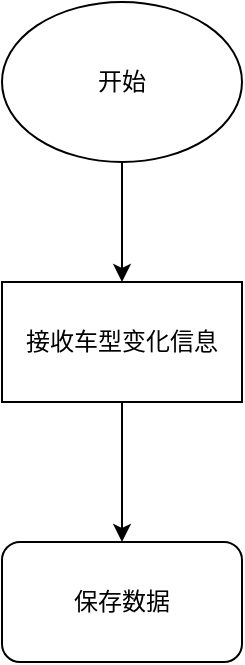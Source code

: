 <mxfile version="21.7.5" type="github">
  <diagram name="第 1 页" id="V5nuMK_EZN0PMGifXS_w">
    <mxGraphModel dx="1434" dy="782" grid="1" gridSize="10" guides="1" tooltips="1" connect="1" arrows="1" fold="1" page="1" pageScale="1" pageWidth="827" pageHeight="1169" math="0" shadow="0">
      <root>
        <mxCell id="0" />
        <mxCell id="1" parent="0" />
        <mxCell id="c8A6xsD-x8tXb0i-_6lJ-3" value="" style="edgeStyle=orthogonalEdgeStyle;rounded=0;orthogonalLoop=1;jettySize=auto;html=1;" edge="1" parent="1" source="c8A6xsD-x8tXb0i-_6lJ-1" target="c8A6xsD-x8tXb0i-_6lJ-2">
          <mxGeometry relative="1" as="geometry" />
        </mxCell>
        <mxCell id="c8A6xsD-x8tXb0i-_6lJ-1" value="开始" style="ellipse;whiteSpace=wrap;html=1;" vertex="1" parent="1">
          <mxGeometry x="240" y="30" width="120" height="80" as="geometry" />
        </mxCell>
        <mxCell id="c8A6xsD-x8tXb0i-_6lJ-5" value="" style="edgeStyle=orthogonalEdgeStyle;rounded=0;orthogonalLoop=1;jettySize=auto;html=1;" edge="1" parent="1" source="c8A6xsD-x8tXb0i-_6lJ-2" target="c8A6xsD-x8tXb0i-_6lJ-4">
          <mxGeometry relative="1" as="geometry" />
        </mxCell>
        <mxCell id="c8A6xsD-x8tXb0i-_6lJ-2" value="接收车型变化信息" style="rounded=0;whiteSpace=wrap;html=1;" vertex="1" parent="1">
          <mxGeometry x="240" y="170" width="120" height="60" as="geometry" />
        </mxCell>
        <mxCell id="c8A6xsD-x8tXb0i-_6lJ-4" value="保存数据" style="rounded=1;whiteSpace=wrap;html=1;" vertex="1" parent="1">
          <mxGeometry x="240" y="300" width="120" height="60" as="geometry" />
        </mxCell>
      </root>
    </mxGraphModel>
  </diagram>
</mxfile>
